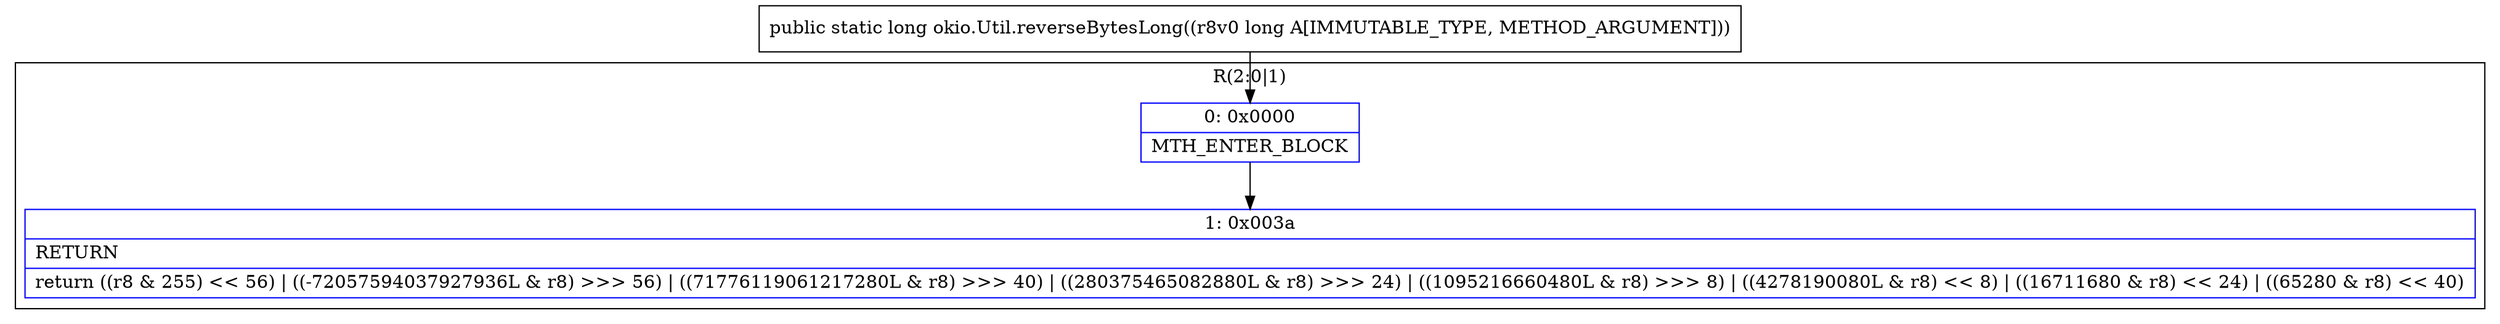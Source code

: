 digraph "CFG forokio.Util.reverseBytesLong(J)J" {
subgraph cluster_Region_955912039 {
label = "R(2:0|1)";
node [shape=record,color=blue];
Node_0 [shape=record,label="{0\:\ 0x0000|MTH_ENTER_BLOCK\l}"];
Node_1 [shape=record,label="{1\:\ 0x003a|RETURN\l|return ((r8 & 255) \<\< 56) \| ((\-72057594037927936L & r8) \>\>\> 56) \| ((71776119061217280L & r8) \>\>\> 40) \| ((280375465082880L & r8) \>\>\> 24) \| ((1095216660480L & r8) \>\>\> 8) \| ((4278190080L & r8) \<\< 8) \| ((16711680 & r8) \<\< 24) \| ((65280 & r8) \<\< 40)\l}"];
}
MethodNode[shape=record,label="{public static long okio.Util.reverseBytesLong((r8v0 long A[IMMUTABLE_TYPE, METHOD_ARGUMENT])) }"];
MethodNode -> Node_0;
Node_0 -> Node_1;
}

